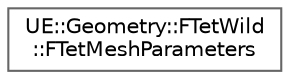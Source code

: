 digraph "Graphical Class Hierarchy"
{
 // INTERACTIVE_SVG=YES
 // LATEX_PDF_SIZE
  bgcolor="transparent";
  edge [fontname=Helvetica,fontsize=10,labelfontname=Helvetica,labelfontsize=10];
  node [fontname=Helvetica,fontsize=10,shape=box,height=0.2,width=0.4];
  rankdir="LR";
  Node0 [id="Node000000",label="UE::Geometry::FTetWild\l::FTetMeshParameters",height=0.2,width=0.4,color="grey40", fillcolor="white", style="filled",URL="$d8/db8/structUE_1_1Geometry_1_1FTetWild_1_1FTetMeshParameters.html",tooltip=" "];
}
